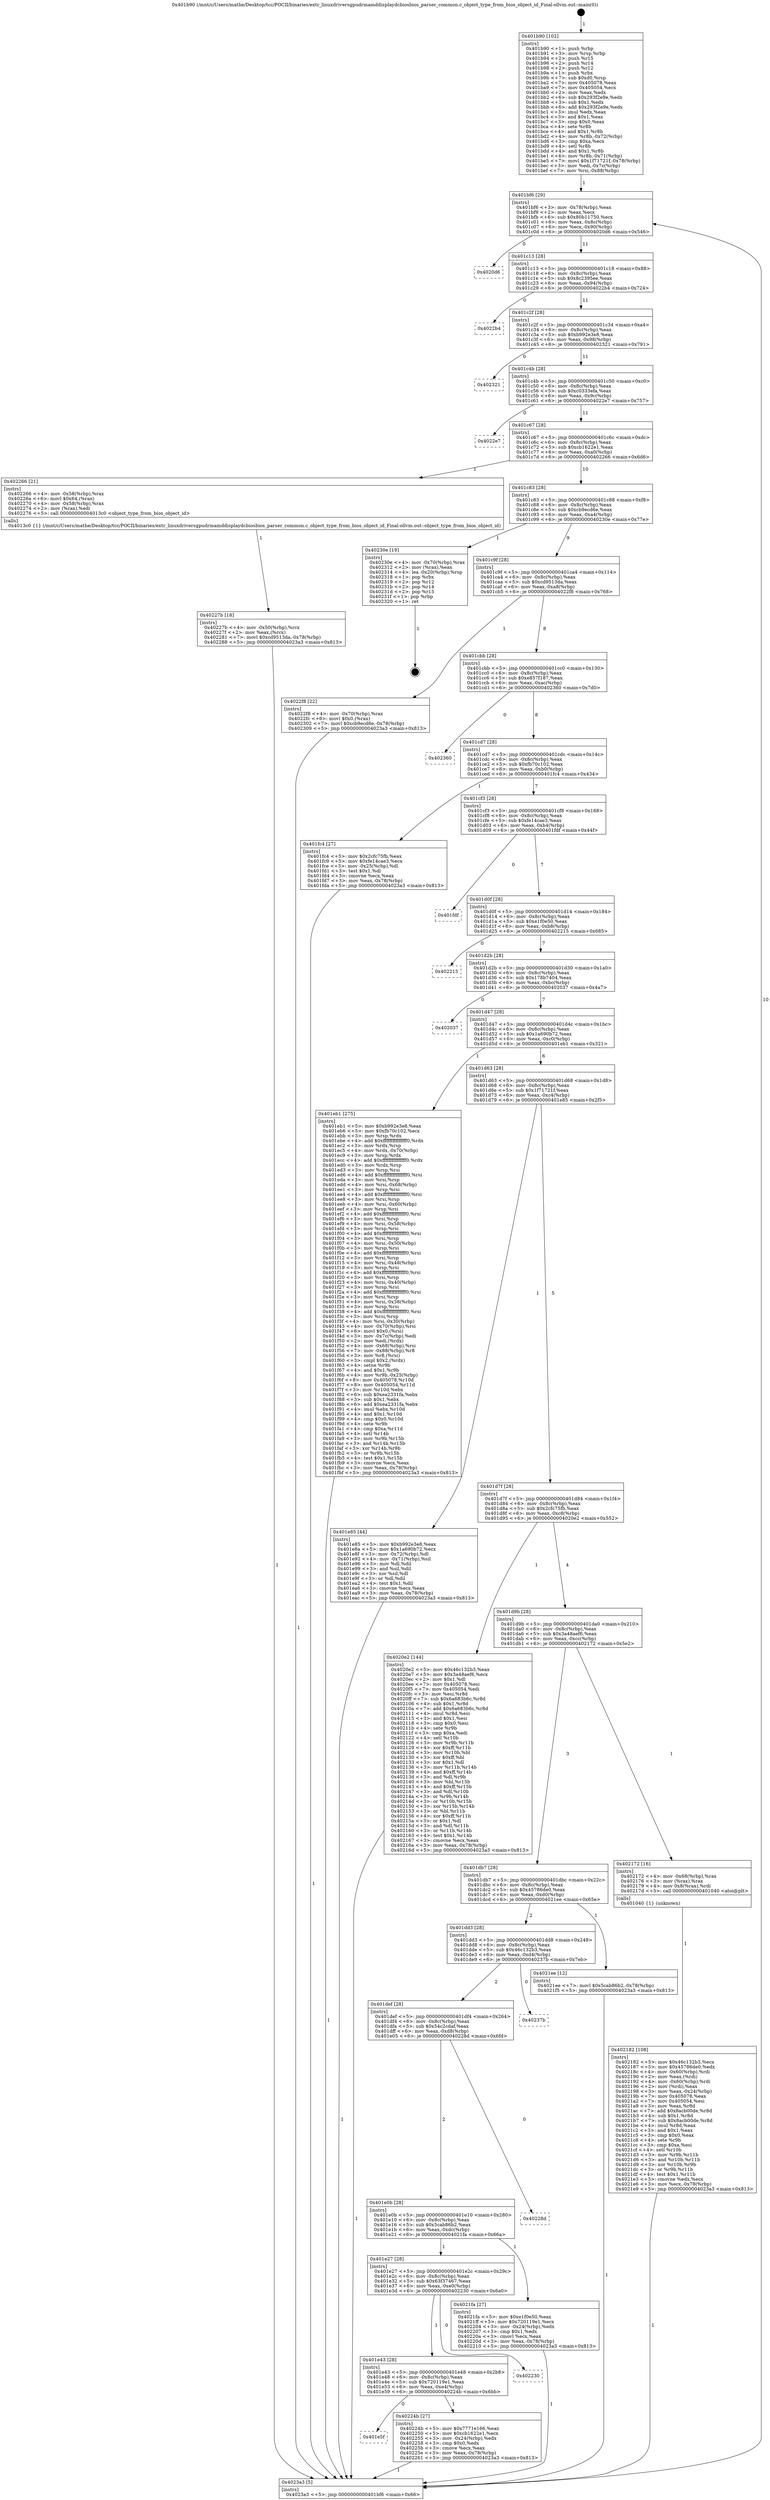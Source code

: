 digraph "0x401b90" {
  label = "0x401b90 (/mnt/c/Users/mathe/Desktop/tcc/POCII/binaries/extr_linuxdriversgpudrmamddisplaydcbiosbios_parser_common.c_object_type_from_bios_object_id_Final-ollvm.out::main(0))"
  labelloc = "t"
  node[shape=record]

  Entry [label="",width=0.3,height=0.3,shape=circle,fillcolor=black,style=filled]
  "0x401bf6" [label="{
     0x401bf6 [29]\l
     | [instrs]\l
     &nbsp;&nbsp;0x401bf6 \<+3\>: mov -0x78(%rbp),%eax\l
     &nbsp;&nbsp;0x401bf9 \<+2\>: mov %eax,%ecx\l
     &nbsp;&nbsp;0x401bfb \<+6\>: sub $0x80b11750,%ecx\l
     &nbsp;&nbsp;0x401c01 \<+6\>: mov %eax,-0x8c(%rbp)\l
     &nbsp;&nbsp;0x401c07 \<+6\>: mov %ecx,-0x90(%rbp)\l
     &nbsp;&nbsp;0x401c0d \<+6\>: je 00000000004020d6 \<main+0x546\>\l
  }"]
  "0x4020d6" [label="{
     0x4020d6\l
  }", style=dashed]
  "0x401c13" [label="{
     0x401c13 [28]\l
     | [instrs]\l
     &nbsp;&nbsp;0x401c13 \<+5\>: jmp 0000000000401c18 \<main+0x88\>\l
     &nbsp;&nbsp;0x401c18 \<+6\>: mov -0x8c(%rbp),%eax\l
     &nbsp;&nbsp;0x401c1e \<+5\>: sub $0x8c2395ee,%eax\l
     &nbsp;&nbsp;0x401c23 \<+6\>: mov %eax,-0x94(%rbp)\l
     &nbsp;&nbsp;0x401c29 \<+6\>: je 00000000004022b4 \<main+0x724\>\l
  }"]
  Exit [label="",width=0.3,height=0.3,shape=circle,fillcolor=black,style=filled,peripheries=2]
  "0x4022b4" [label="{
     0x4022b4\l
  }", style=dashed]
  "0x401c2f" [label="{
     0x401c2f [28]\l
     | [instrs]\l
     &nbsp;&nbsp;0x401c2f \<+5\>: jmp 0000000000401c34 \<main+0xa4\>\l
     &nbsp;&nbsp;0x401c34 \<+6\>: mov -0x8c(%rbp),%eax\l
     &nbsp;&nbsp;0x401c3a \<+5\>: sub $0xb992e3e8,%eax\l
     &nbsp;&nbsp;0x401c3f \<+6\>: mov %eax,-0x98(%rbp)\l
     &nbsp;&nbsp;0x401c45 \<+6\>: je 0000000000402321 \<main+0x791\>\l
  }"]
  "0x40227b" [label="{
     0x40227b [18]\l
     | [instrs]\l
     &nbsp;&nbsp;0x40227b \<+4\>: mov -0x50(%rbp),%rcx\l
     &nbsp;&nbsp;0x40227f \<+2\>: mov %eax,(%rcx)\l
     &nbsp;&nbsp;0x402281 \<+7\>: movl $0xcd9513da,-0x78(%rbp)\l
     &nbsp;&nbsp;0x402288 \<+5\>: jmp 00000000004023a3 \<main+0x813\>\l
  }"]
  "0x402321" [label="{
     0x402321\l
  }", style=dashed]
  "0x401c4b" [label="{
     0x401c4b [28]\l
     | [instrs]\l
     &nbsp;&nbsp;0x401c4b \<+5\>: jmp 0000000000401c50 \<main+0xc0\>\l
     &nbsp;&nbsp;0x401c50 \<+6\>: mov -0x8c(%rbp),%eax\l
     &nbsp;&nbsp;0x401c56 \<+5\>: sub $0xc0333efa,%eax\l
     &nbsp;&nbsp;0x401c5b \<+6\>: mov %eax,-0x9c(%rbp)\l
     &nbsp;&nbsp;0x401c61 \<+6\>: je 00000000004022e7 \<main+0x757\>\l
  }"]
  "0x401e5f" [label="{
     0x401e5f\l
  }", style=dashed]
  "0x4022e7" [label="{
     0x4022e7\l
  }", style=dashed]
  "0x401c67" [label="{
     0x401c67 [28]\l
     | [instrs]\l
     &nbsp;&nbsp;0x401c67 \<+5\>: jmp 0000000000401c6c \<main+0xdc\>\l
     &nbsp;&nbsp;0x401c6c \<+6\>: mov -0x8c(%rbp),%eax\l
     &nbsp;&nbsp;0x401c72 \<+5\>: sub $0xcb1622e1,%eax\l
     &nbsp;&nbsp;0x401c77 \<+6\>: mov %eax,-0xa0(%rbp)\l
     &nbsp;&nbsp;0x401c7d \<+6\>: je 0000000000402266 \<main+0x6d6\>\l
  }"]
  "0x40224b" [label="{
     0x40224b [27]\l
     | [instrs]\l
     &nbsp;&nbsp;0x40224b \<+5\>: mov $0x7771e166,%eax\l
     &nbsp;&nbsp;0x402250 \<+5\>: mov $0xcb1622e1,%ecx\l
     &nbsp;&nbsp;0x402255 \<+3\>: mov -0x24(%rbp),%edx\l
     &nbsp;&nbsp;0x402258 \<+3\>: cmp $0x0,%edx\l
     &nbsp;&nbsp;0x40225b \<+3\>: cmove %ecx,%eax\l
     &nbsp;&nbsp;0x40225e \<+3\>: mov %eax,-0x78(%rbp)\l
     &nbsp;&nbsp;0x402261 \<+5\>: jmp 00000000004023a3 \<main+0x813\>\l
  }"]
  "0x402266" [label="{
     0x402266 [21]\l
     | [instrs]\l
     &nbsp;&nbsp;0x402266 \<+4\>: mov -0x58(%rbp),%rax\l
     &nbsp;&nbsp;0x40226a \<+6\>: movl $0x64,(%rax)\l
     &nbsp;&nbsp;0x402270 \<+4\>: mov -0x58(%rbp),%rax\l
     &nbsp;&nbsp;0x402274 \<+2\>: mov (%rax),%edi\l
     &nbsp;&nbsp;0x402276 \<+5\>: call 00000000004013c0 \<object_type_from_bios_object_id\>\l
     | [calls]\l
     &nbsp;&nbsp;0x4013c0 \{1\} (/mnt/c/Users/mathe/Desktop/tcc/POCII/binaries/extr_linuxdriversgpudrmamddisplaydcbiosbios_parser_common.c_object_type_from_bios_object_id_Final-ollvm.out::object_type_from_bios_object_id)\l
  }"]
  "0x401c83" [label="{
     0x401c83 [28]\l
     | [instrs]\l
     &nbsp;&nbsp;0x401c83 \<+5\>: jmp 0000000000401c88 \<main+0xf8\>\l
     &nbsp;&nbsp;0x401c88 \<+6\>: mov -0x8c(%rbp),%eax\l
     &nbsp;&nbsp;0x401c8e \<+5\>: sub $0xcb9ecd6e,%eax\l
     &nbsp;&nbsp;0x401c93 \<+6\>: mov %eax,-0xa4(%rbp)\l
     &nbsp;&nbsp;0x401c99 \<+6\>: je 000000000040230e \<main+0x77e\>\l
  }"]
  "0x401e43" [label="{
     0x401e43 [28]\l
     | [instrs]\l
     &nbsp;&nbsp;0x401e43 \<+5\>: jmp 0000000000401e48 \<main+0x2b8\>\l
     &nbsp;&nbsp;0x401e48 \<+6\>: mov -0x8c(%rbp),%eax\l
     &nbsp;&nbsp;0x401e4e \<+5\>: sub $0x720119e1,%eax\l
     &nbsp;&nbsp;0x401e53 \<+6\>: mov %eax,-0xe4(%rbp)\l
     &nbsp;&nbsp;0x401e59 \<+6\>: je 000000000040224b \<main+0x6bb\>\l
  }"]
  "0x40230e" [label="{
     0x40230e [19]\l
     | [instrs]\l
     &nbsp;&nbsp;0x40230e \<+4\>: mov -0x70(%rbp),%rax\l
     &nbsp;&nbsp;0x402312 \<+2\>: mov (%rax),%eax\l
     &nbsp;&nbsp;0x402314 \<+4\>: lea -0x20(%rbp),%rsp\l
     &nbsp;&nbsp;0x402318 \<+1\>: pop %rbx\l
     &nbsp;&nbsp;0x402319 \<+2\>: pop %r12\l
     &nbsp;&nbsp;0x40231b \<+2\>: pop %r14\l
     &nbsp;&nbsp;0x40231d \<+2\>: pop %r15\l
     &nbsp;&nbsp;0x40231f \<+1\>: pop %rbp\l
     &nbsp;&nbsp;0x402320 \<+1\>: ret\l
  }"]
  "0x401c9f" [label="{
     0x401c9f [28]\l
     | [instrs]\l
     &nbsp;&nbsp;0x401c9f \<+5\>: jmp 0000000000401ca4 \<main+0x114\>\l
     &nbsp;&nbsp;0x401ca4 \<+6\>: mov -0x8c(%rbp),%eax\l
     &nbsp;&nbsp;0x401caa \<+5\>: sub $0xcd9513da,%eax\l
     &nbsp;&nbsp;0x401caf \<+6\>: mov %eax,-0xa8(%rbp)\l
     &nbsp;&nbsp;0x401cb5 \<+6\>: je 00000000004022f8 \<main+0x768\>\l
  }"]
  "0x402230" [label="{
     0x402230\l
  }", style=dashed]
  "0x4022f8" [label="{
     0x4022f8 [22]\l
     | [instrs]\l
     &nbsp;&nbsp;0x4022f8 \<+4\>: mov -0x70(%rbp),%rax\l
     &nbsp;&nbsp;0x4022fc \<+6\>: movl $0x0,(%rax)\l
     &nbsp;&nbsp;0x402302 \<+7\>: movl $0xcb9ecd6e,-0x78(%rbp)\l
     &nbsp;&nbsp;0x402309 \<+5\>: jmp 00000000004023a3 \<main+0x813\>\l
  }"]
  "0x401cbb" [label="{
     0x401cbb [28]\l
     | [instrs]\l
     &nbsp;&nbsp;0x401cbb \<+5\>: jmp 0000000000401cc0 \<main+0x130\>\l
     &nbsp;&nbsp;0x401cc0 \<+6\>: mov -0x8c(%rbp),%eax\l
     &nbsp;&nbsp;0x401cc6 \<+5\>: sub $0xe857f187,%eax\l
     &nbsp;&nbsp;0x401ccb \<+6\>: mov %eax,-0xac(%rbp)\l
     &nbsp;&nbsp;0x401cd1 \<+6\>: je 0000000000402360 \<main+0x7d0\>\l
  }"]
  "0x401e27" [label="{
     0x401e27 [28]\l
     | [instrs]\l
     &nbsp;&nbsp;0x401e27 \<+5\>: jmp 0000000000401e2c \<main+0x29c\>\l
     &nbsp;&nbsp;0x401e2c \<+6\>: mov -0x8c(%rbp),%eax\l
     &nbsp;&nbsp;0x401e32 \<+5\>: sub $0x63f37467,%eax\l
     &nbsp;&nbsp;0x401e37 \<+6\>: mov %eax,-0xe0(%rbp)\l
     &nbsp;&nbsp;0x401e3d \<+6\>: je 0000000000402230 \<main+0x6a0\>\l
  }"]
  "0x402360" [label="{
     0x402360\l
  }", style=dashed]
  "0x401cd7" [label="{
     0x401cd7 [28]\l
     | [instrs]\l
     &nbsp;&nbsp;0x401cd7 \<+5\>: jmp 0000000000401cdc \<main+0x14c\>\l
     &nbsp;&nbsp;0x401cdc \<+6\>: mov -0x8c(%rbp),%eax\l
     &nbsp;&nbsp;0x401ce2 \<+5\>: sub $0xfb70c102,%eax\l
     &nbsp;&nbsp;0x401ce7 \<+6\>: mov %eax,-0xb0(%rbp)\l
     &nbsp;&nbsp;0x401ced \<+6\>: je 0000000000401fc4 \<main+0x434\>\l
  }"]
  "0x4021fa" [label="{
     0x4021fa [27]\l
     | [instrs]\l
     &nbsp;&nbsp;0x4021fa \<+5\>: mov $0xe1f0e50,%eax\l
     &nbsp;&nbsp;0x4021ff \<+5\>: mov $0x720119e1,%ecx\l
     &nbsp;&nbsp;0x402204 \<+3\>: mov -0x24(%rbp),%edx\l
     &nbsp;&nbsp;0x402207 \<+3\>: cmp $0x1,%edx\l
     &nbsp;&nbsp;0x40220a \<+3\>: cmovl %ecx,%eax\l
     &nbsp;&nbsp;0x40220d \<+3\>: mov %eax,-0x78(%rbp)\l
     &nbsp;&nbsp;0x402210 \<+5\>: jmp 00000000004023a3 \<main+0x813\>\l
  }"]
  "0x401fc4" [label="{
     0x401fc4 [27]\l
     | [instrs]\l
     &nbsp;&nbsp;0x401fc4 \<+5\>: mov $0x2cfc75fb,%eax\l
     &nbsp;&nbsp;0x401fc9 \<+5\>: mov $0xfe14cae3,%ecx\l
     &nbsp;&nbsp;0x401fce \<+3\>: mov -0x25(%rbp),%dl\l
     &nbsp;&nbsp;0x401fd1 \<+3\>: test $0x1,%dl\l
     &nbsp;&nbsp;0x401fd4 \<+3\>: cmovne %ecx,%eax\l
     &nbsp;&nbsp;0x401fd7 \<+3\>: mov %eax,-0x78(%rbp)\l
     &nbsp;&nbsp;0x401fda \<+5\>: jmp 00000000004023a3 \<main+0x813\>\l
  }"]
  "0x401cf3" [label="{
     0x401cf3 [28]\l
     | [instrs]\l
     &nbsp;&nbsp;0x401cf3 \<+5\>: jmp 0000000000401cf8 \<main+0x168\>\l
     &nbsp;&nbsp;0x401cf8 \<+6\>: mov -0x8c(%rbp),%eax\l
     &nbsp;&nbsp;0x401cfe \<+5\>: sub $0xfe14cae3,%eax\l
     &nbsp;&nbsp;0x401d03 \<+6\>: mov %eax,-0xb4(%rbp)\l
     &nbsp;&nbsp;0x401d09 \<+6\>: je 0000000000401fdf \<main+0x44f\>\l
  }"]
  "0x401e0b" [label="{
     0x401e0b [28]\l
     | [instrs]\l
     &nbsp;&nbsp;0x401e0b \<+5\>: jmp 0000000000401e10 \<main+0x280\>\l
     &nbsp;&nbsp;0x401e10 \<+6\>: mov -0x8c(%rbp),%eax\l
     &nbsp;&nbsp;0x401e16 \<+5\>: sub $0x5cab86b2,%eax\l
     &nbsp;&nbsp;0x401e1b \<+6\>: mov %eax,-0xdc(%rbp)\l
     &nbsp;&nbsp;0x401e21 \<+6\>: je 00000000004021fa \<main+0x66a\>\l
  }"]
  "0x401fdf" [label="{
     0x401fdf\l
  }", style=dashed]
  "0x401d0f" [label="{
     0x401d0f [28]\l
     | [instrs]\l
     &nbsp;&nbsp;0x401d0f \<+5\>: jmp 0000000000401d14 \<main+0x184\>\l
     &nbsp;&nbsp;0x401d14 \<+6\>: mov -0x8c(%rbp),%eax\l
     &nbsp;&nbsp;0x401d1a \<+5\>: sub $0xe1f0e50,%eax\l
     &nbsp;&nbsp;0x401d1f \<+6\>: mov %eax,-0xb8(%rbp)\l
     &nbsp;&nbsp;0x401d25 \<+6\>: je 0000000000402215 \<main+0x685\>\l
  }"]
  "0x40228d" [label="{
     0x40228d\l
  }", style=dashed]
  "0x402215" [label="{
     0x402215\l
  }", style=dashed]
  "0x401d2b" [label="{
     0x401d2b [28]\l
     | [instrs]\l
     &nbsp;&nbsp;0x401d2b \<+5\>: jmp 0000000000401d30 \<main+0x1a0\>\l
     &nbsp;&nbsp;0x401d30 \<+6\>: mov -0x8c(%rbp),%eax\l
     &nbsp;&nbsp;0x401d36 \<+5\>: sub $0x178b7404,%eax\l
     &nbsp;&nbsp;0x401d3b \<+6\>: mov %eax,-0xbc(%rbp)\l
     &nbsp;&nbsp;0x401d41 \<+6\>: je 0000000000402037 \<main+0x4a7\>\l
  }"]
  "0x401def" [label="{
     0x401def [28]\l
     | [instrs]\l
     &nbsp;&nbsp;0x401def \<+5\>: jmp 0000000000401df4 \<main+0x264\>\l
     &nbsp;&nbsp;0x401df4 \<+6\>: mov -0x8c(%rbp),%eax\l
     &nbsp;&nbsp;0x401dfa \<+5\>: sub $0x54c2cdaf,%eax\l
     &nbsp;&nbsp;0x401dff \<+6\>: mov %eax,-0xd8(%rbp)\l
     &nbsp;&nbsp;0x401e05 \<+6\>: je 000000000040228d \<main+0x6fd\>\l
  }"]
  "0x402037" [label="{
     0x402037\l
  }", style=dashed]
  "0x401d47" [label="{
     0x401d47 [28]\l
     | [instrs]\l
     &nbsp;&nbsp;0x401d47 \<+5\>: jmp 0000000000401d4c \<main+0x1bc\>\l
     &nbsp;&nbsp;0x401d4c \<+6\>: mov -0x8c(%rbp),%eax\l
     &nbsp;&nbsp;0x401d52 \<+5\>: sub $0x1a690b72,%eax\l
     &nbsp;&nbsp;0x401d57 \<+6\>: mov %eax,-0xc0(%rbp)\l
     &nbsp;&nbsp;0x401d5d \<+6\>: je 0000000000401eb1 \<main+0x321\>\l
  }"]
  "0x40237b" [label="{
     0x40237b\l
  }", style=dashed]
  "0x401eb1" [label="{
     0x401eb1 [275]\l
     | [instrs]\l
     &nbsp;&nbsp;0x401eb1 \<+5\>: mov $0xb992e3e8,%eax\l
     &nbsp;&nbsp;0x401eb6 \<+5\>: mov $0xfb70c102,%ecx\l
     &nbsp;&nbsp;0x401ebb \<+3\>: mov %rsp,%rdx\l
     &nbsp;&nbsp;0x401ebe \<+4\>: add $0xfffffffffffffff0,%rdx\l
     &nbsp;&nbsp;0x401ec2 \<+3\>: mov %rdx,%rsp\l
     &nbsp;&nbsp;0x401ec5 \<+4\>: mov %rdx,-0x70(%rbp)\l
     &nbsp;&nbsp;0x401ec9 \<+3\>: mov %rsp,%rdx\l
     &nbsp;&nbsp;0x401ecc \<+4\>: add $0xfffffffffffffff0,%rdx\l
     &nbsp;&nbsp;0x401ed0 \<+3\>: mov %rdx,%rsp\l
     &nbsp;&nbsp;0x401ed3 \<+3\>: mov %rsp,%rsi\l
     &nbsp;&nbsp;0x401ed6 \<+4\>: add $0xfffffffffffffff0,%rsi\l
     &nbsp;&nbsp;0x401eda \<+3\>: mov %rsi,%rsp\l
     &nbsp;&nbsp;0x401edd \<+4\>: mov %rsi,-0x68(%rbp)\l
     &nbsp;&nbsp;0x401ee1 \<+3\>: mov %rsp,%rsi\l
     &nbsp;&nbsp;0x401ee4 \<+4\>: add $0xfffffffffffffff0,%rsi\l
     &nbsp;&nbsp;0x401ee8 \<+3\>: mov %rsi,%rsp\l
     &nbsp;&nbsp;0x401eeb \<+4\>: mov %rsi,-0x60(%rbp)\l
     &nbsp;&nbsp;0x401eef \<+3\>: mov %rsp,%rsi\l
     &nbsp;&nbsp;0x401ef2 \<+4\>: add $0xfffffffffffffff0,%rsi\l
     &nbsp;&nbsp;0x401ef6 \<+3\>: mov %rsi,%rsp\l
     &nbsp;&nbsp;0x401ef9 \<+4\>: mov %rsi,-0x58(%rbp)\l
     &nbsp;&nbsp;0x401efd \<+3\>: mov %rsp,%rsi\l
     &nbsp;&nbsp;0x401f00 \<+4\>: add $0xfffffffffffffff0,%rsi\l
     &nbsp;&nbsp;0x401f04 \<+3\>: mov %rsi,%rsp\l
     &nbsp;&nbsp;0x401f07 \<+4\>: mov %rsi,-0x50(%rbp)\l
     &nbsp;&nbsp;0x401f0b \<+3\>: mov %rsp,%rsi\l
     &nbsp;&nbsp;0x401f0e \<+4\>: add $0xfffffffffffffff0,%rsi\l
     &nbsp;&nbsp;0x401f12 \<+3\>: mov %rsi,%rsp\l
     &nbsp;&nbsp;0x401f15 \<+4\>: mov %rsi,-0x48(%rbp)\l
     &nbsp;&nbsp;0x401f19 \<+3\>: mov %rsp,%rsi\l
     &nbsp;&nbsp;0x401f1c \<+4\>: add $0xfffffffffffffff0,%rsi\l
     &nbsp;&nbsp;0x401f20 \<+3\>: mov %rsi,%rsp\l
     &nbsp;&nbsp;0x401f23 \<+4\>: mov %rsi,-0x40(%rbp)\l
     &nbsp;&nbsp;0x401f27 \<+3\>: mov %rsp,%rsi\l
     &nbsp;&nbsp;0x401f2a \<+4\>: add $0xfffffffffffffff0,%rsi\l
     &nbsp;&nbsp;0x401f2e \<+3\>: mov %rsi,%rsp\l
     &nbsp;&nbsp;0x401f31 \<+4\>: mov %rsi,-0x38(%rbp)\l
     &nbsp;&nbsp;0x401f35 \<+3\>: mov %rsp,%rsi\l
     &nbsp;&nbsp;0x401f38 \<+4\>: add $0xfffffffffffffff0,%rsi\l
     &nbsp;&nbsp;0x401f3c \<+3\>: mov %rsi,%rsp\l
     &nbsp;&nbsp;0x401f3f \<+4\>: mov %rsi,-0x30(%rbp)\l
     &nbsp;&nbsp;0x401f43 \<+4\>: mov -0x70(%rbp),%rsi\l
     &nbsp;&nbsp;0x401f47 \<+6\>: movl $0x0,(%rsi)\l
     &nbsp;&nbsp;0x401f4d \<+3\>: mov -0x7c(%rbp),%edi\l
     &nbsp;&nbsp;0x401f50 \<+2\>: mov %edi,(%rdx)\l
     &nbsp;&nbsp;0x401f52 \<+4\>: mov -0x68(%rbp),%rsi\l
     &nbsp;&nbsp;0x401f56 \<+7\>: mov -0x88(%rbp),%r8\l
     &nbsp;&nbsp;0x401f5d \<+3\>: mov %r8,(%rsi)\l
     &nbsp;&nbsp;0x401f60 \<+3\>: cmpl $0x2,(%rdx)\l
     &nbsp;&nbsp;0x401f63 \<+4\>: setne %r9b\l
     &nbsp;&nbsp;0x401f67 \<+4\>: and $0x1,%r9b\l
     &nbsp;&nbsp;0x401f6b \<+4\>: mov %r9b,-0x25(%rbp)\l
     &nbsp;&nbsp;0x401f6f \<+8\>: mov 0x405078,%r10d\l
     &nbsp;&nbsp;0x401f77 \<+8\>: mov 0x405054,%r11d\l
     &nbsp;&nbsp;0x401f7f \<+3\>: mov %r10d,%ebx\l
     &nbsp;&nbsp;0x401f82 \<+6\>: sub $0xea2331fa,%ebx\l
     &nbsp;&nbsp;0x401f88 \<+3\>: sub $0x1,%ebx\l
     &nbsp;&nbsp;0x401f8b \<+6\>: add $0xea2331fa,%ebx\l
     &nbsp;&nbsp;0x401f91 \<+4\>: imul %ebx,%r10d\l
     &nbsp;&nbsp;0x401f95 \<+4\>: and $0x1,%r10d\l
     &nbsp;&nbsp;0x401f99 \<+4\>: cmp $0x0,%r10d\l
     &nbsp;&nbsp;0x401f9d \<+4\>: sete %r9b\l
     &nbsp;&nbsp;0x401fa1 \<+4\>: cmp $0xa,%r11d\l
     &nbsp;&nbsp;0x401fa5 \<+4\>: setl %r14b\l
     &nbsp;&nbsp;0x401fa9 \<+3\>: mov %r9b,%r15b\l
     &nbsp;&nbsp;0x401fac \<+3\>: and %r14b,%r15b\l
     &nbsp;&nbsp;0x401faf \<+3\>: xor %r14b,%r9b\l
     &nbsp;&nbsp;0x401fb2 \<+3\>: or %r9b,%r15b\l
     &nbsp;&nbsp;0x401fb5 \<+4\>: test $0x1,%r15b\l
     &nbsp;&nbsp;0x401fb9 \<+3\>: cmovne %ecx,%eax\l
     &nbsp;&nbsp;0x401fbc \<+3\>: mov %eax,-0x78(%rbp)\l
     &nbsp;&nbsp;0x401fbf \<+5\>: jmp 00000000004023a3 \<main+0x813\>\l
  }"]
  "0x401d63" [label="{
     0x401d63 [28]\l
     | [instrs]\l
     &nbsp;&nbsp;0x401d63 \<+5\>: jmp 0000000000401d68 \<main+0x1d8\>\l
     &nbsp;&nbsp;0x401d68 \<+6\>: mov -0x8c(%rbp),%eax\l
     &nbsp;&nbsp;0x401d6e \<+5\>: sub $0x1f71721f,%eax\l
     &nbsp;&nbsp;0x401d73 \<+6\>: mov %eax,-0xc4(%rbp)\l
     &nbsp;&nbsp;0x401d79 \<+6\>: je 0000000000401e85 \<main+0x2f5\>\l
  }"]
  "0x401dd3" [label="{
     0x401dd3 [28]\l
     | [instrs]\l
     &nbsp;&nbsp;0x401dd3 \<+5\>: jmp 0000000000401dd8 \<main+0x248\>\l
     &nbsp;&nbsp;0x401dd8 \<+6\>: mov -0x8c(%rbp),%eax\l
     &nbsp;&nbsp;0x401dde \<+5\>: sub $0x46c132b3,%eax\l
     &nbsp;&nbsp;0x401de3 \<+6\>: mov %eax,-0xd4(%rbp)\l
     &nbsp;&nbsp;0x401de9 \<+6\>: je 000000000040237b \<main+0x7eb\>\l
  }"]
  "0x401e85" [label="{
     0x401e85 [44]\l
     | [instrs]\l
     &nbsp;&nbsp;0x401e85 \<+5\>: mov $0xb992e3e8,%eax\l
     &nbsp;&nbsp;0x401e8a \<+5\>: mov $0x1a690b72,%ecx\l
     &nbsp;&nbsp;0x401e8f \<+3\>: mov -0x72(%rbp),%dl\l
     &nbsp;&nbsp;0x401e92 \<+4\>: mov -0x71(%rbp),%sil\l
     &nbsp;&nbsp;0x401e96 \<+3\>: mov %dl,%dil\l
     &nbsp;&nbsp;0x401e99 \<+3\>: and %sil,%dil\l
     &nbsp;&nbsp;0x401e9c \<+3\>: xor %sil,%dl\l
     &nbsp;&nbsp;0x401e9f \<+3\>: or %dl,%dil\l
     &nbsp;&nbsp;0x401ea2 \<+4\>: test $0x1,%dil\l
     &nbsp;&nbsp;0x401ea6 \<+3\>: cmovne %ecx,%eax\l
     &nbsp;&nbsp;0x401ea9 \<+3\>: mov %eax,-0x78(%rbp)\l
     &nbsp;&nbsp;0x401eac \<+5\>: jmp 00000000004023a3 \<main+0x813\>\l
  }"]
  "0x401d7f" [label="{
     0x401d7f [28]\l
     | [instrs]\l
     &nbsp;&nbsp;0x401d7f \<+5\>: jmp 0000000000401d84 \<main+0x1f4\>\l
     &nbsp;&nbsp;0x401d84 \<+6\>: mov -0x8c(%rbp),%eax\l
     &nbsp;&nbsp;0x401d8a \<+5\>: sub $0x2cfc75fb,%eax\l
     &nbsp;&nbsp;0x401d8f \<+6\>: mov %eax,-0xc8(%rbp)\l
     &nbsp;&nbsp;0x401d95 \<+6\>: je 00000000004020e2 \<main+0x552\>\l
  }"]
  "0x4023a3" [label="{
     0x4023a3 [5]\l
     | [instrs]\l
     &nbsp;&nbsp;0x4023a3 \<+5\>: jmp 0000000000401bf6 \<main+0x66\>\l
  }"]
  "0x401b90" [label="{
     0x401b90 [102]\l
     | [instrs]\l
     &nbsp;&nbsp;0x401b90 \<+1\>: push %rbp\l
     &nbsp;&nbsp;0x401b91 \<+3\>: mov %rsp,%rbp\l
     &nbsp;&nbsp;0x401b94 \<+2\>: push %r15\l
     &nbsp;&nbsp;0x401b96 \<+2\>: push %r14\l
     &nbsp;&nbsp;0x401b98 \<+2\>: push %r12\l
     &nbsp;&nbsp;0x401b9a \<+1\>: push %rbx\l
     &nbsp;&nbsp;0x401b9b \<+7\>: sub $0xd0,%rsp\l
     &nbsp;&nbsp;0x401ba2 \<+7\>: mov 0x405078,%eax\l
     &nbsp;&nbsp;0x401ba9 \<+7\>: mov 0x405054,%ecx\l
     &nbsp;&nbsp;0x401bb0 \<+2\>: mov %eax,%edx\l
     &nbsp;&nbsp;0x401bb2 \<+6\>: sub $0x293f2e9e,%edx\l
     &nbsp;&nbsp;0x401bb8 \<+3\>: sub $0x1,%edx\l
     &nbsp;&nbsp;0x401bbb \<+6\>: add $0x293f2e9e,%edx\l
     &nbsp;&nbsp;0x401bc1 \<+3\>: imul %edx,%eax\l
     &nbsp;&nbsp;0x401bc4 \<+3\>: and $0x1,%eax\l
     &nbsp;&nbsp;0x401bc7 \<+3\>: cmp $0x0,%eax\l
     &nbsp;&nbsp;0x401bca \<+4\>: sete %r8b\l
     &nbsp;&nbsp;0x401bce \<+4\>: and $0x1,%r8b\l
     &nbsp;&nbsp;0x401bd2 \<+4\>: mov %r8b,-0x72(%rbp)\l
     &nbsp;&nbsp;0x401bd6 \<+3\>: cmp $0xa,%ecx\l
     &nbsp;&nbsp;0x401bd9 \<+4\>: setl %r8b\l
     &nbsp;&nbsp;0x401bdd \<+4\>: and $0x1,%r8b\l
     &nbsp;&nbsp;0x401be1 \<+4\>: mov %r8b,-0x71(%rbp)\l
     &nbsp;&nbsp;0x401be5 \<+7\>: movl $0x1f71721f,-0x78(%rbp)\l
     &nbsp;&nbsp;0x401bec \<+3\>: mov %edi,-0x7c(%rbp)\l
     &nbsp;&nbsp;0x401bef \<+7\>: mov %rsi,-0x88(%rbp)\l
  }"]
  "0x4021ee" [label="{
     0x4021ee [12]\l
     | [instrs]\l
     &nbsp;&nbsp;0x4021ee \<+7\>: movl $0x5cab86b2,-0x78(%rbp)\l
     &nbsp;&nbsp;0x4021f5 \<+5\>: jmp 00000000004023a3 \<main+0x813\>\l
  }"]
  "0x402182" [label="{
     0x402182 [108]\l
     | [instrs]\l
     &nbsp;&nbsp;0x402182 \<+5\>: mov $0x46c132b3,%ecx\l
     &nbsp;&nbsp;0x402187 \<+5\>: mov $0x45786de0,%edx\l
     &nbsp;&nbsp;0x40218c \<+4\>: mov -0x60(%rbp),%rdi\l
     &nbsp;&nbsp;0x402190 \<+2\>: mov %eax,(%rdi)\l
     &nbsp;&nbsp;0x402192 \<+4\>: mov -0x60(%rbp),%rdi\l
     &nbsp;&nbsp;0x402196 \<+2\>: mov (%rdi),%eax\l
     &nbsp;&nbsp;0x402198 \<+3\>: mov %eax,-0x24(%rbp)\l
     &nbsp;&nbsp;0x40219b \<+7\>: mov 0x405078,%eax\l
     &nbsp;&nbsp;0x4021a2 \<+7\>: mov 0x405054,%esi\l
     &nbsp;&nbsp;0x4021a9 \<+3\>: mov %eax,%r8d\l
     &nbsp;&nbsp;0x4021ac \<+7\>: add $0x8acb00de,%r8d\l
     &nbsp;&nbsp;0x4021b3 \<+4\>: sub $0x1,%r8d\l
     &nbsp;&nbsp;0x4021b7 \<+7\>: sub $0x8acb00de,%r8d\l
     &nbsp;&nbsp;0x4021be \<+4\>: imul %r8d,%eax\l
     &nbsp;&nbsp;0x4021c2 \<+3\>: and $0x1,%eax\l
     &nbsp;&nbsp;0x4021c5 \<+3\>: cmp $0x0,%eax\l
     &nbsp;&nbsp;0x4021c8 \<+4\>: sete %r9b\l
     &nbsp;&nbsp;0x4021cc \<+3\>: cmp $0xa,%esi\l
     &nbsp;&nbsp;0x4021cf \<+4\>: setl %r10b\l
     &nbsp;&nbsp;0x4021d3 \<+3\>: mov %r9b,%r11b\l
     &nbsp;&nbsp;0x4021d6 \<+3\>: and %r10b,%r11b\l
     &nbsp;&nbsp;0x4021d9 \<+3\>: xor %r10b,%r9b\l
     &nbsp;&nbsp;0x4021dc \<+3\>: or %r9b,%r11b\l
     &nbsp;&nbsp;0x4021df \<+4\>: test $0x1,%r11b\l
     &nbsp;&nbsp;0x4021e3 \<+3\>: cmovne %edx,%ecx\l
     &nbsp;&nbsp;0x4021e6 \<+3\>: mov %ecx,-0x78(%rbp)\l
     &nbsp;&nbsp;0x4021e9 \<+5\>: jmp 00000000004023a3 \<main+0x813\>\l
  }"]
  "0x4020e2" [label="{
     0x4020e2 [144]\l
     | [instrs]\l
     &nbsp;&nbsp;0x4020e2 \<+5\>: mov $0x46c132b3,%eax\l
     &nbsp;&nbsp;0x4020e7 \<+5\>: mov $0x3a48aef6,%ecx\l
     &nbsp;&nbsp;0x4020ec \<+2\>: mov $0x1,%dl\l
     &nbsp;&nbsp;0x4020ee \<+7\>: mov 0x405078,%esi\l
     &nbsp;&nbsp;0x4020f5 \<+7\>: mov 0x405054,%edi\l
     &nbsp;&nbsp;0x4020fc \<+3\>: mov %esi,%r8d\l
     &nbsp;&nbsp;0x4020ff \<+7\>: sub $0x6a683b6c,%r8d\l
     &nbsp;&nbsp;0x402106 \<+4\>: sub $0x1,%r8d\l
     &nbsp;&nbsp;0x40210a \<+7\>: add $0x6a683b6c,%r8d\l
     &nbsp;&nbsp;0x402111 \<+4\>: imul %r8d,%esi\l
     &nbsp;&nbsp;0x402115 \<+3\>: and $0x1,%esi\l
     &nbsp;&nbsp;0x402118 \<+3\>: cmp $0x0,%esi\l
     &nbsp;&nbsp;0x40211b \<+4\>: sete %r9b\l
     &nbsp;&nbsp;0x40211f \<+3\>: cmp $0xa,%edi\l
     &nbsp;&nbsp;0x402122 \<+4\>: setl %r10b\l
     &nbsp;&nbsp;0x402126 \<+3\>: mov %r9b,%r11b\l
     &nbsp;&nbsp;0x402129 \<+4\>: xor $0xff,%r11b\l
     &nbsp;&nbsp;0x40212d \<+3\>: mov %r10b,%bl\l
     &nbsp;&nbsp;0x402130 \<+3\>: xor $0xff,%bl\l
     &nbsp;&nbsp;0x402133 \<+3\>: xor $0x1,%dl\l
     &nbsp;&nbsp;0x402136 \<+3\>: mov %r11b,%r14b\l
     &nbsp;&nbsp;0x402139 \<+4\>: and $0xff,%r14b\l
     &nbsp;&nbsp;0x40213d \<+3\>: and %dl,%r9b\l
     &nbsp;&nbsp;0x402140 \<+3\>: mov %bl,%r15b\l
     &nbsp;&nbsp;0x402143 \<+4\>: and $0xff,%r15b\l
     &nbsp;&nbsp;0x402147 \<+3\>: and %dl,%r10b\l
     &nbsp;&nbsp;0x40214a \<+3\>: or %r9b,%r14b\l
     &nbsp;&nbsp;0x40214d \<+3\>: or %r10b,%r15b\l
     &nbsp;&nbsp;0x402150 \<+3\>: xor %r15b,%r14b\l
     &nbsp;&nbsp;0x402153 \<+3\>: or %bl,%r11b\l
     &nbsp;&nbsp;0x402156 \<+4\>: xor $0xff,%r11b\l
     &nbsp;&nbsp;0x40215a \<+3\>: or $0x1,%dl\l
     &nbsp;&nbsp;0x40215d \<+3\>: and %dl,%r11b\l
     &nbsp;&nbsp;0x402160 \<+3\>: or %r11b,%r14b\l
     &nbsp;&nbsp;0x402163 \<+4\>: test $0x1,%r14b\l
     &nbsp;&nbsp;0x402167 \<+3\>: cmovne %ecx,%eax\l
     &nbsp;&nbsp;0x40216a \<+3\>: mov %eax,-0x78(%rbp)\l
     &nbsp;&nbsp;0x40216d \<+5\>: jmp 00000000004023a3 \<main+0x813\>\l
  }"]
  "0x401d9b" [label="{
     0x401d9b [28]\l
     | [instrs]\l
     &nbsp;&nbsp;0x401d9b \<+5\>: jmp 0000000000401da0 \<main+0x210\>\l
     &nbsp;&nbsp;0x401da0 \<+6\>: mov -0x8c(%rbp),%eax\l
     &nbsp;&nbsp;0x401da6 \<+5\>: sub $0x3a48aef6,%eax\l
     &nbsp;&nbsp;0x401dab \<+6\>: mov %eax,-0xcc(%rbp)\l
     &nbsp;&nbsp;0x401db1 \<+6\>: je 0000000000402172 \<main+0x5e2\>\l
  }"]
  "0x401db7" [label="{
     0x401db7 [28]\l
     | [instrs]\l
     &nbsp;&nbsp;0x401db7 \<+5\>: jmp 0000000000401dbc \<main+0x22c\>\l
     &nbsp;&nbsp;0x401dbc \<+6\>: mov -0x8c(%rbp),%eax\l
     &nbsp;&nbsp;0x401dc2 \<+5\>: sub $0x45786de0,%eax\l
     &nbsp;&nbsp;0x401dc7 \<+6\>: mov %eax,-0xd0(%rbp)\l
     &nbsp;&nbsp;0x401dcd \<+6\>: je 00000000004021ee \<main+0x65e\>\l
  }"]
  "0x402172" [label="{
     0x402172 [16]\l
     | [instrs]\l
     &nbsp;&nbsp;0x402172 \<+4\>: mov -0x68(%rbp),%rax\l
     &nbsp;&nbsp;0x402176 \<+3\>: mov (%rax),%rax\l
     &nbsp;&nbsp;0x402179 \<+4\>: mov 0x8(%rax),%rdi\l
     &nbsp;&nbsp;0x40217d \<+5\>: call 0000000000401040 \<atoi@plt\>\l
     | [calls]\l
     &nbsp;&nbsp;0x401040 \{1\} (unknown)\l
  }"]
  Entry -> "0x401b90" [label=" 1"]
  "0x401bf6" -> "0x4020d6" [label=" 0"]
  "0x401bf6" -> "0x401c13" [label=" 11"]
  "0x40230e" -> Exit [label=" 1"]
  "0x401c13" -> "0x4022b4" [label=" 0"]
  "0x401c13" -> "0x401c2f" [label=" 11"]
  "0x4022f8" -> "0x4023a3" [label=" 1"]
  "0x401c2f" -> "0x402321" [label=" 0"]
  "0x401c2f" -> "0x401c4b" [label=" 11"]
  "0x40227b" -> "0x4023a3" [label=" 1"]
  "0x401c4b" -> "0x4022e7" [label=" 0"]
  "0x401c4b" -> "0x401c67" [label=" 11"]
  "0x402266" -> "0x40227b" [label=" 1"]
  "0x401c67" -> "0x402266" [label=" 1"]
  "0x401c67" -> "0x401c83" [label=" 10"]
  "0x40224b" -> "0x4023a3" [label=" 1"]
  "0x401c83" -> "0x40230e" [label=" 1"]
  "0x401c83" -> "0x401c9f" [label=" 9"]
  "0x401e43" -> "0x40224b" [label=" 1"]
  "0x401c9f" -> "0x4022f8" [label=" 1"]
  "0x401c9f" -> "0x401cbb" [label=" 8"]
  "0x401e43" -> "0x401e5f" [label=" 0"]
  "0x401cbb" -> "0x402360" [label=" 0"]
  "0x401cbb" -> "0x401cd7" [label=" 8"]
  "0x401e27" -> "0x402230" [label=" 0"]
  "0x401cd7" -> "0x401fc4" [label=" 1"]
  "0x401cd7" -> "0x401cf3" [label=" 7"]
  "0x401e27" -> "0x401e43" [label=" 1"]
  "0x401cf3" -> "0x401fdf" [label=" 0"]
  "0x401cf3" -> "0x401d0f" [label=" 7"]
  "0x401e0b" -> "0x401e27" [label=" 1"]
  "0x401d0f" -> "0x402215" [label=" 0"]
  "0x401d0f" -> "0x401d2b" [label=" 7"]
  "0x401e0b" -> "0x4021fa" [label=" 1"]
  "0x401d2b" -> "0x402037" [label=" 0"]
  "0x401d2b" -> "0x401d47" [label=" 7"]
  "0x401def" -> "0x401e0b" [label=" 2"]
  "0x401d47" -> "0x401eb1" [label=" 1"]
  "0x401d47" -> "0x401d63" [label=" 6"]
  "0x401def" -> "0x40228d" [label=" 0"]
  "0x401d63" -> "0x401e85" [label=" 1"]
  "0x401d63" -> "0x401d7f" [label=" 5"]
  "0x401e85" -> "0x4023a3" [label=" 1"]
  "0x401b90" -> "0x401bf6" [label=" 1"]
  "0x4023a3" -> "0x401bf6" [label=" 10"]
  "0x401dd3" -> "0x401def" [label=" 2"]
  "0x401eb1" -> "0x4023a3" [label=" 1"]
  "0x401fc4" -> "0x4023a3" [label=" 1"]
  "0x401dd3" -> "0x40237b" [label=" 0"]
  "0x401d7f" -> "0x4020e2" [label=" 1"]
  "0x401d7f" -> "0x401d9b" [label=" 4"]
  "0x4020e2" -> "0x4023a3" [label=" 1"]
  "0x4021ee" -> "0x4023a3" [label=" 1"]
  "0x401d9b" -> "0x402172" [label=" 1"]
  "0x401d9b" -> "0x401db7" [label=" 3"]
  "0x402172" -> "0x402182" [label=" 1"]
  "0x402182" -> "0x4023a3" [label=" 1"]
  "0x4021fa" -> "0x4023a3" [label=" 1"]
  "0x401db7" -> "0x4021ee" [label=" 1"]
  "0x401db7" -> "0x401dd3" [label=" 2"]
}
